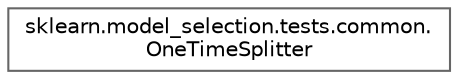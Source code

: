digraph "Graphical Class Hierarchy"
{
 // LATEX_PDF_SIZE
  bgcolor="transparent";
  edge [fontname=Helvetica,fontsize=10,labelfontname=Helvetica,labelfontsize=10];
  node [fontname=Helvetica,fontsize=10,shape=box,height=0.2,width=0.4];
  rankdir="LR";
  Node0 [id="Node000000",label="sklearn.model_selection.tests.common.\lOneTimeSplitter",height=0.2,width=0.4,color="grey40", fillcolor="white", style="filled",URL="$db/d63/classsklearn_1_1model__selection_1_1tests_1_1common_1_1OneTimeSplitter.html",tooltip=" "];
}
